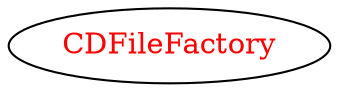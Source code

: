 digraph dependencyGraph {
 concentrate=true;
 ranksep="2.0";
 rankdir="LR"; 
 splines="ortho";
"CDFileFactory" [fontcolor="red"];
}